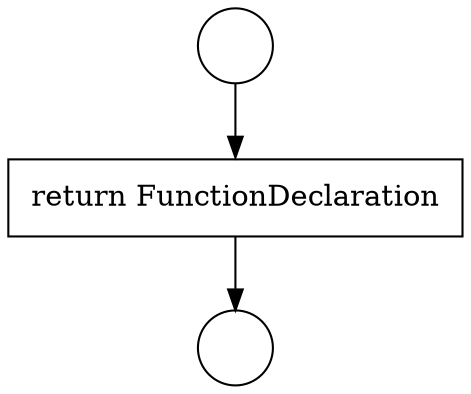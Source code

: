 digraph {
  node5209 [shape=circle label=" " color="black" fillcolor="white" style=filled]
  node5211 [shape=none, margin=0, label=<<font color="black">
    <table border="0" cellborder="1" cellspacing="0" cellpadding="10">
      <tr><td align="left">return FunctionDeclaration</td></tr>
    </table>
  </font>> color="black" fillcolor="white" style=filled]
  node5210 [shape=circle label=" " color="black" fillcolor="white" style=filled]
  node5209 -> node5211 [ color="black"]
  node5211 -> node5210 [ color="black"]
}
